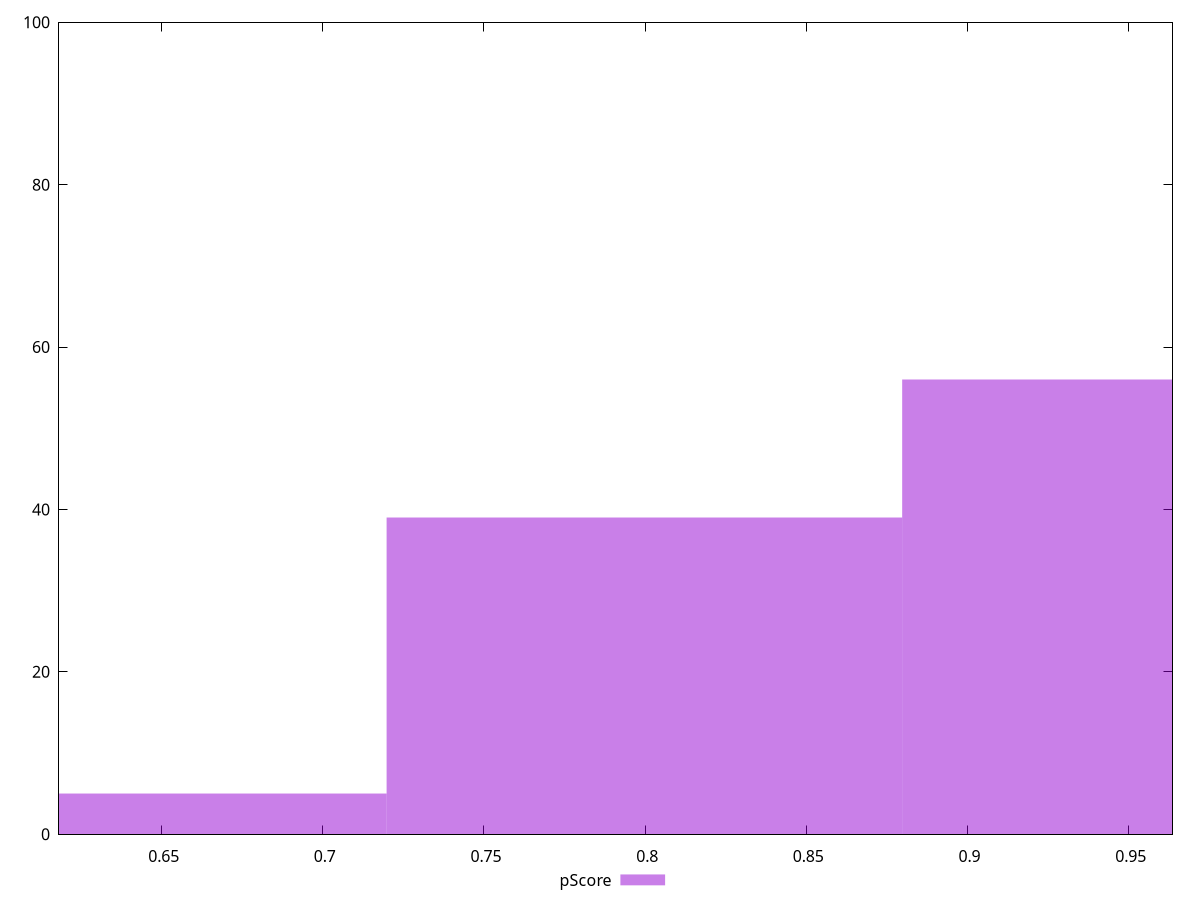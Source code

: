 reset

$pScore <<EOF
0.7997676619797923 39
0.6398141295838339 5
0.9597211943757509 56
EOF

set key outside below
set boxwidth 0.15995353239595847
set xrange [0.6181524132493137:0.9636111208543069]
set yrange [0:100]
set trange [0:100]
set style fill transparent solid 0.5 noborder
set terminal svg size 640, 490 enhanced background rgb 'white'
set output "report_00017_2021-02-10T15-08-03.406Z/mainthread-work-breakdown/samples/pages+cached/pScore/histogram.svg"

plot $pScore title "pScore" with boxes

reset

